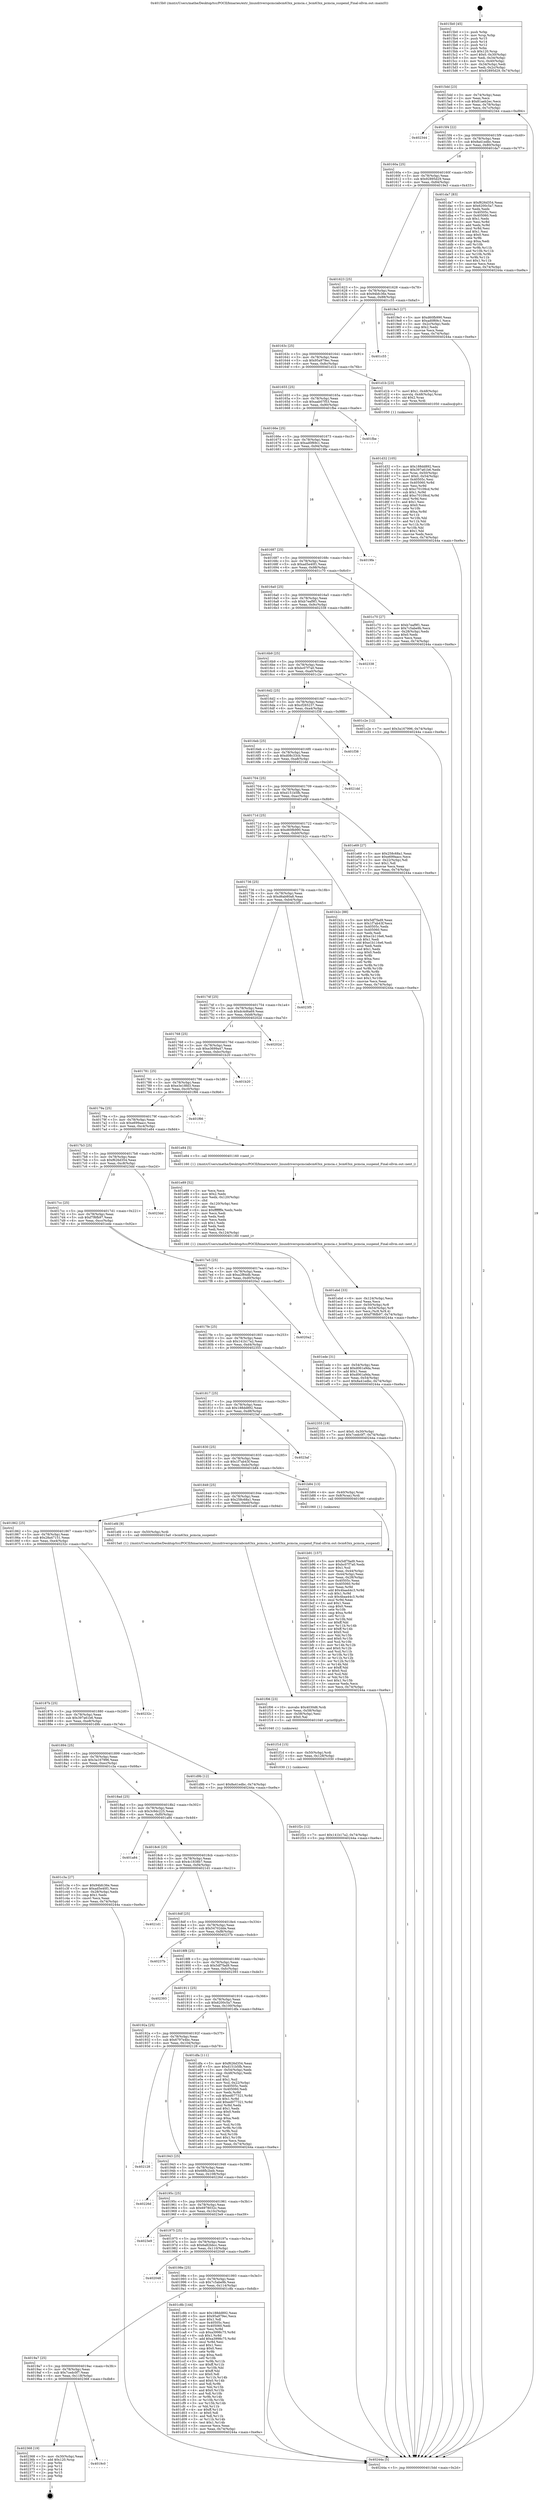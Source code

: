 digraph "0x4015b0" {
  label = "0x4015b0 (/mnt/c/Users/mathe/Desktop/tcc/POCII/binaries/extr_linuxdriverspcmciabcm63xx_pcmcia.c_bcm63xx_pcmcia_suspend_Final-ollvm.out::main(0))"
  labelloc = "t"
  node[shape=record]

  Entry [label="",width=0.3,height=0.3,shape=circle,fillcolor=black,style=filled]
  "0x4015dd" [label="{
     0x4015dd [23]\l
     | [instrs]\l
     &nbsp;&nbsp;0x4015dd \<+3\>: mov -0x74(%rbp),%eax\l
     &nbsp;&nbsp;0x4015e0 \<+2\>: mov %eax,%ecx\l
     &nbsp;&nbsp;0x4015e2 \<+6\>: sub $0x81aeb2ec,%ecx\l
     &nbsp;&nbsp;0x4015e8 \<+3\>: mov %eax,-0x78(%rbp)\l
     &nbsp;&nbsp;0x4015eb \<+3\>: mov %ecx,-0x7c(%rbp)\l
     &nbsp;&nbsp;0x4015ee \<+6\>: je 0000000000402344 \<main+0xd94\>\l
  }"]
  "0x402344" [label="{
     0x402344\l
  }", style=dashed]
  "0x4015f4" [label="{
     0x4015f4 [22]\l
     | [instrs]\l
     &nbsp;&nbsp;0x4015f4 \<+5\>: jmp 00000000004015f9 \<main+0x49\>\l
     &nbsp;&nbsp;0x4015f9 \<+3\>: mov -0x78(%rbp),%eax\l
     &nbsp;&nbsp;0x4015fc \<+5\>: sub $0x8a41edbc,%eax\l
     &nbsp;&nbsp;0x401601 \<+3\>: mov %eax,-0x80(%rbp)\l
     &nbsp;&nbsp;0x401604 \<+6\>: je 0000000000401da7 \<main+0x7f7\>\l
  }"]
  Exit [label="",width=0.3,height=0.3,shape=circle,fillcolor=black,style=filled,peripheries=2]
  "0x401da7" [label="{
     0x401da7 [83]\l
     | [instrs]\l
     &nbsp;&nbsp;0x401da7 \<+5\>: mov $0xf626d354,%eax\l
     &nbsp;&nbsp;0x401dac \<+5\>: mov $0x6200c5a7,%ecx\l
     &nbsp;&nbsp;0x401db1 \<+2\>: xor %edx,%edx\l
     &nbsp;&nbsp;0x401db3 \<+7\>: mov 0x40505c,%esi\l
     &nbsp;&nbsp;0x401dba \<+7\>: mov 0x405060,%edi\l
     &nbsp;&nbsp;0x401dc1 \<+3\>: sub $0x1,%edx\l
     &nbsp;&nbsp;0x401dc4 \<+3\>: mov %esi,%r8d\l
     &nbsp;&nbsp;0x401dc7 \<+3\>: add %edx,%r8d\l
     &nbsp;&nbsp;0x401dca \<+4\>: imul %r8d,%esi\l
     &nbsp;&nbsp;0x401dce \<+3\>: and $0x1,%esi\l
     &nbsp;&nbsp;0x401dd1 \<+3\>: cmp $0x0,%esi\l
     &nbsp;&nbsp;0x401dd4 \<+4\>: sete %r9b\l
     &nbsp;&nbsp;0x401dd8 \<+3\>: cmp $0xa,%edi\l
     &nbsp;&nbsp;0x401ddb \<+4\>: setl %r10b\l
     &nbsp;&nbsp;0x401ddf \<+3\>: mov %r9b,%r11b\l
     &nbsp;&nbsp;0x401de2 \<+3\>: and %r10b,%r11b\l
     &nbsp;&nbsp;0x401de5 \<+3\>: xor %r10b,%r9b\l
     &nbsp;&nbsp;0x401de8 \<+3\>: or %r9b,%r11b\l
     &nbsp;&nbsp;0x401deb \<+4\>: test $0x1,%r11b\l
     &nbsp;&nbsp;0x401def \<+3\>: cmovne %ecx,%eax\l
     &nbsp;&nbsp;0x401df2 \<+3\>: mov %eax,-0x74(%rbp)\l
     &nbsp;&nbsp;0x401df5 \<+5\>: jmp 000000000040244a \<main+0xe9a\>\l
  }"]
  "0x40160a" [label="{
     0x40160a [25]\l
     | [instrs]\l
     &nbsp;&nbsp;0x40160a \<+5\>: jmp 000000000040160f \<main+0x5f\>\l
     &nbsp;&nbsp;0x40160f \<+3\>: mov -0x78(%rbp),%eax\l
     &nbsp;&nbsp;0x401612 \<+5\>: sub $0x92895d29,%eax\l
     &nbsp;&nbsp;0x401617 \<+6\>: mov %eax,-0x84(%rbp)\l
     &nbsp;&nbsp;0x40161d \<+6\>: je 00000000004019e3 \<main+0x433\>\l
  }"]
  "0x4019c0" [label="{
     0x4019c0\l
  }", style=dashed]
  "0x4019e3" [label="{
     0x4019e3 [27]\l
     | [instrs]\l
     &nbsp;&nbsp;0x4019e3 \<+5\>: mov $0xd60fb990,%eax\l
     &nbsp;&nbsp;0x4019e8 \<+5\>: mov $0xad0f69c1,%ecx\l
     &nbsp;&nbsp;0x4019ed \<+3\>: mov -0x2c(%rbp),%edx\l
     &nbsp;&nbsp;0x4019f0 \<+3\>: cmp $0x2,%edx\l
     &nbsp;&nbsp;0x4019f3 \<+3\>: cmovne %ecx,%eax\l
     &nbsp;&nbsp;0x4019f6 \<+3\>: mov %eax,-0x74(%rbp)\l
     &nbsp;&nbsp;0x4019f9 \<+5\>: jmp 000000000040244a \<main+0xe9a\>\l
  }"]
  "0x401623" [label="{
     0x401623 [25]\l
     | [instrs]\l
     &nbsp;&nbsp;0x401623 \<+5\>: jmp 0000000000401628 \<main+0x78\>\l
     &nbsp;&nbsp;0x401628 \<+3\>: mov -0x78(%rbp),%eax\l
     &nbsp;&nbsp;0x40162b \<+5\>: sub $0x94bfc36e,%eax\l
     &nbsp;&nbsp;0x401630 \<+6\>: mov %eax,-0x88(%rbp)\l
     &nbsp;&nbsp;0x401636 \<+6\>: je 0000000000401c55 \<main+0x6a5\>\l
  }"]
  "0x40244a" [label="{
     0x40244a [5]\l
     | [instrs]\l
     &nbsp;&nbsp;0x40244a \<+5\>: jmp 00000000004015dd \<main+0x2d\>\l
  }"]
  "0x4015b0" [label="{
     0x4015b0 [45]\l
     | [instrs]\l
     &nbsp;&nbsp;0x4015b0 \<+1\>: push %rbp\l
     &nbsp;&nbsp;0x4015b1 \<+3\>: mov %rsp,%rbp\l
     &nbsp;&nbsp;0x4015b4 \<+2\>: push %r15\l
     &nbsp;&nbsp;0x4015b6 \<+2\>: push %r14\l
     &nbsp;&nbsp;0x4015b8 \<+2\>: push %r12\l
     &nbsp;&nbsp;0x4015ba \<+1\>: push %rbx\l
     &nbsp;&nbsp;0x4015bb \<+7\>: sub $0x120,%rsp\l
     &nbsp;&nbsp;0x4015c2 \<+7\>: movl $0x0,-0x30(%rbp)\l
     &nbsp;&nbsp;0x4015c9 \<+3\>: mov %edi,-0x34(%rbp)\l
     &nbsp;&nbsp;0x4015cc \<+4\>: mov %rsi,-0x40(%rbp)\l
     &nbsp;&nbsp;0x4015d0 \<+3\>: mov -0x34(%rbp),%edi\l
     &nbsp;&nbsp;0x4015d3 \<+3\>: mov %edi,-0x2c(%rbp)\l
     &nbsp;&nbsp;0x4015d6 \<+7\>: movl $0x92895d29,-0x74(%rbp)\l
  }"]
  "0x402368" [label="{
     0x402368 [19]\l
     | [instrs]\l
     &nbsp;&nbsp;0x402368 \<+3\>: mov -0x30(%rbp),%eax\l
     &nbsp;&nbsp;0x40236b \<+7\>: add $0x120,%rsp\l
     &nbsp;&nbsp;0x402372 \<+1\>: pop %rbx\l
     &nbsp;&nbsp;0x402373 \<+2\>: pop %r12\l
     &nbsp;&nbsp;0x402375 \<+2\>: pop %r14\l
     &nbsp;&nbsp;0x402377 \<+2\>: pop %r15\l
     &nbsp;&nbsp;0x402379 \<+1\>: pop %rbp\l
     &nbsp;&nbsp;0x40237a \<+1\>: ret\l
  }"]
  "0x401c55" [label="{
     0x401c55\l
  }", style=dashed]
  "0x40163c" [label="{
     0x40163c [25]\l
     | [instrs]\l
     &nbsp;&nbsp;0x40163c \<+5\>: jmp 0000000000401641 \<main+0x91\>\l
     &nbsp;&nbsp;0x401641 \<+3\>: mov -0x78(%rbp),%eax\l
     &nbsp;&nbsp;0x401644 \<+5\>: sub $0x95a979ec,%eax\l
     &nbsp;&nbsp;0x401649 \<+6\>: mov %eax,-0x8c(%rbp)\l
     &nbsp;&nbsp;0x40164f \<+6\>: je 0000000000401d1b \<main+0x76b\>\l
  }"]
  "0x401f2c" [label="{
     0x401f2c [12]\l
     | [instrs]\l
     &nbsp;&nbsp;0x401f2c \<+7\>: movl $0x141b17a2,-0x74(%rbp)\l
     &nbsp;&nbsp;0x401f33 \<+5\>: jmp 000000000040244a \<main+0xe9a\>\l
  }"]
  "0x401d1b" [label="{
     0x401d1b [23]\l
     | [instrs]\l
     &nbsp;&nbsp;0x401d1b \<+7\>: movl $0x1,-0x48(%rbp)\l
     &nbsp;&nbsp;0x401d22 \<+4\>: movslq -0x48(%rbp),%rax\l
     &nbsp;&nbsp;0x401d26 \<+4\>: shl $0x2,%rax\l
     &nbsp;&nbsp;0x401d2a \<+3\>: mov %rax,%rdi\l
     &nbsp;&nbsp;0x401d2d \<+5\>: call 0000000000401050 \<malloc@plt\>\l
     | [calls]\l
     &nbsp;&nbsp;0x401050 \{1\} (unknown)\l
  }"]
  "0x401655" [label="{
     0x401655 [25]\l
     | [instrs]\l
     &nbsp;&nbsp;0x401655 \<+5\>: jmp 000000000040165a \<main+0xaa\>\l
     &nbsp;&nbsp;0x40165a \<+3\>: mov -0x78(%rbp),%eax\l
     &nbsp;&nbsp;0x40165d \<+5\>: sub $0xaab07f53,%eax\l
     &nbsp;&nbsp;0x401662 \<+6\>: mov %eax,-0x90(%rbp)\l
     &nbsp;&nbsp;0x401668 \<+6\>: je 0000000000401fbe \<main+0xa0e\>\l
  }"]
  "0x401f1d" [label="{
     0x401f1d [15]\l
     | [instrs]\l
     &nbsp;&nbsp;0x401f1d \<+4\>: mov -0x50(%rbp),%rdi\l
     &nbsp;&nbsp;0x401f21 \<+6\>: mov %eax,-0x128(%rbp)\l
     &nbsp;&nbsp;0x401f27 \<+5\>: call 0000000000401030 \<free@plt\>\l
     | [calls]\l
     &nbsp;&nbsp;0x401030 \{1\} (unknown)\l
  }"]
  "0x401fbe" [label="{
     0x401fbe\l
  }", style=dashed]
  "0x40166e" [label="{
     0x40166e [25]\l
     | [instrs]\l
     &nbsp;&nbsp;0x40166e \<+5\>: jmp 0000000000401673 \<main+0xc3\>\l
     &nbsp;&nbsp;0x401673 \<+3\>: mov -0x78(%rbp),%eax\l
     &nbsp;&nbsp;0x401676 \<+5\>: sub $0xad0f69c1,%eax\l
     &nbsp;&nbsp;0x40167b \<+6\>: mov %eax,-0x94(%rbp)\l
     &nbsp;&nbsp;0x401681 \<+6\>: je 00000000004019fe \<main+0x44e\>\l
  }"]
  "0x401f06" [label="{
     0x401f06 [23]\l
     | [instrs]\l
     &nbsp;&nbsp;0x401f06 \<+10\>: movabs $0x4030d6,%rdi\l
     &nbsp;&nbsp;0x401f10 \<+3\>: mov %eax,-0x58(%rbp)\l
     &nbsp;&nbsp;0x401f13 \<+3\>: mov -0x58(%rbp),%esi\l
     &nbsp;&nbsp;0x401f16 \<+2\>: mov $0x0,%al\l
     &nbsp;&nbsp;0x401f18 \<+5\>: call 0000000000401040 \<printf@plt\>\l
     | [calls]\l
     &nbsp;&nbsp;0x401040 \{1\} (unknown)\l
  }"]
  "0x4019fe" [label="{
     0x4019fe\l
  }", style=dashed]
  "0x401687" [label="{
     0x401687 [25]\l
     | [instrs]\l
     &nbsp;&nbsp;0x401687 \<+5\>: jmp 000000000040168c \<main+0xdc\>\l
     &nbsp;&nbsp;0x40168c \<+3\>: mov -0x78(%rbp),%eax\l
     &nbsp;&nbsp;0x40168f \<+5\>: sub $0xad5e40f1,%eax\l
     &nbsp;&nbsp;0x401694 \<+6\>: mov %eax,-0x98(%rbp)\l
     &nbsp;&nbsp;0x40169a \<+6\>: je 0000000000401c70 \<main+0x6c0\>\l
  }"]
  "0x401ebd" [label="{
     0x401ebd [33]\l
     | [instrs]\l
     &nbsp;&nbsp;0x401ebd \<+6\>: mov -0x124(%rbp),%ecx\l
     &nbsp;&nbsp;0x401ec3 \<+3\>: imul %eax,%ecx\l
     &nbsp;&nbsp;0x401ec6 \<+4\>: mov -0x50(%rbp),%r8\l
     &nbsp;&nbsp;0x401eca \<+4\>: movslq -0x54(%rbp),%r9\l
     &nbsp;&nbsp;0x401ece \<+4\>: mov %ecx,(%r8,%r9,4)\l
     &nbsp;&nbsp;0x401ed2 \<+7\>: movl $0xf7f6fb97,-0x74(%rbp)\l
     &nbsp;&nbsp;0x401ed9 \<+5\>: jmp 000000000040244a \<main+0xe9a\>\l
  }"]
  "0x401c70" [label="{
     0x401c70 [27]\l
     | [instrs]\l
     &nbsp;&nbsp;0x401c70 \<+5\>: mov $0xb7eaf9f1,%eax\l
     &nbsp;&nbsp;0x401c75 \<+5\>: mov $0x7c5abe9b,%ecx\l
     &nbsp;&nbsp;0x401c7a \<+3\>: mov -0x28(%rbp),%edx\l
     &nbsp;&nbsp;0x401c7d \<+3\>: cmp $0x0,%edx\l
     &nbsp;&nbsp;0x401c80 \<+3\>: cmove %ecx,%eax\l
     &nbsp;&nbsp;0x401c83 \<+3\>: mov %eax,-0x74(%rbp)\l
     &nbsp;&nbsp;0x401c86 \<+5\>: jmp 000000000040244a \<main+0xe9a\>\l
  }"]
  "0x4016a0" [label="{
     0x4016a0 [25]\l
     | [instrs]\l
     &nbsp;&nbsp;0x4016a0 \<+5\>: jmp 00000000004016a5 \<main+0xf5\>\l
     &nbsp;&nbsp;0x4016a5 \<+3\>: mov -0x78(%rbp),%eax\l
     &nbsp;&nbsp;0x4016a8 \<+5\>: sub $0xb7eaf9f1,%eax\l
     &nbsp;&nbsp;0x4016ad \<+6\>: mov %eax,-0x9c(%rbp)\l
     &nbsp;&nbsp;0x4016b3 \<+6\>: je 0000000000402338 \<main+0xd88\>\l
  }"]
  "0x401e89" [label="{
     0x401e89 [52]\l
     | [instrs]\l
     &nbsp;&nbsp;0x401e89 \<+2\>: xor %ecx,%ecx\l
     &nbsp;&nbsp;0x401e8b \<+5\>: mov $0x2,%edx\l
     &nbsp;&nbsp;0x401e90 \<+6\>: mov %edx,-0x120(%rbp)\l
     &nbsp;&nbsp;0x401e96 \<+1\>: cltd\l
     &nbsp;&nbsp;0x401e97 \<+6\>: mov -0x120(%rbp),%esi\l
     &nbsp;&nbsp;0x401e9d \<+2\>: idiv %esi\l
     &nbsp;&nbsp;0x401e9f \<+6\>: imul $0xfffffffe,%edx,%edx\l
     &nbsp;&nbsp;0x401ea5 \<+2\>: mov %ecx,%edi\l
     &nbsp;&nbsp;0x401ea7 \<+2\>: sub %edx,%edi\l
     &nbsp;&nbsp;0x401ea9 \<+2\>: mov %ecx,%edx\l
     &nbsp;&nbsp;0x401eab \<+3\>: sub $0x1,%edx\l
     &nbsp;&nbsp;0x401eae \<+2\>: add %edx,%edi\l
     &nbsp;&nbsp;0x401eb0 \<+2\>: sub %edi,%ecx\l
     &nbsp;&nbsp;0x401eb2 \<+6\>: mov %ecx,-0x124(%rbp)\l
     &nbsp;&nbsp;0x401eb8 \<+5\>: call 0000000000401160 \<next_i\>\l
     | [calls]\l
     &nbsp;&nbsp;0x401160 \{1\} (/mnt/c/Users/mathe/Desktop/tcc/POCII/binaries/extr_linuxdriverspcmciabcm63xx_pcmcia.c_bcm63xx_pcmcia_suspend_Final-ollvm.out::next_i)\l
  }"]
  "0x402338" [label="{
     0x402338\l
  }", style=dashed]
  "0x4016b9" [label="{
     0x4016b9 [25]\l
     | [instrs]\l
     &nbsp;&nbsp;0x4016b9 \<+5\>: jmp 00000000004016be \<main+0x10e\>\l
     &nbsp;&nbsp;0x4016be \<+3\>: mov -0x78(%rbp),%eax\l
     &nbsp;&nbsp;0x4016c1 \<+5\>: sub $0xbc07f7a0,%eax\l
     &nbsp;&nbsp;0x4016c6 \<+6\>: mov %eax,-0xa0(%rbp)\l
     &nbsp;&nbsp;0x4016cc \<+6\>: je 0000000000401c2e \<main+0x67e\>\l
  }"]
  "0x401d32" [label="{
     0x401d32 [105]\l
     | [instrs]\l
     &nbsp;&nbsp;0x401d32 \<+5\>: mov $0x188dd892,%ecx\l
     &nbsp;&nbsp;0x401d37 \<+5\>: mov $0x397a61b6,%edx\l
     &nbsp;&nbsp;0x401d3c \<+4\>: mov %rax,-0x50(%rbp)\l
     &nbsp;&nbsp;0x401d40 \<+7\>: movl $0x0,-0x54(%rbp)\l
     &nbsp;&nbsp;0x401d47 \<+7\>: mov 0x40505c,%esi\l
     &nbsp;&nbsp;0x401d4e \<+8\>: mov 0x405060,%r8d\l
     &nbsp;&nbsp;0x401d56 \<+3\>: mov %esi,%r9d\l
     &nbsp;&nbsp;0x401d59 \<+7\>: sub $0xc70109cd,%r9d\l
     &nbsp;&nbsp;0x401d60 \<+4\>: sub $0x1,%r9d\l
     &nbsp;&nbsp;0x401d64 \<+7\>: add $0xc70109cd,%r9d\l
     &nbsp;&nbsp;0x401d6b \<+4\>: imul %r9d,%esi\l
     &nbsp;&nbsp;0x401d6f \<+3\>: and $0x1,%esi\l
     &nbsp;&nbsp;0x401d72 \<+3\>: cmp $0x0,%esi\l
     &nbsp;&nbsp;0x401d75 \<+4\>: sete %r10b\l
     &nbsp;&nbsp;0x401d79 \<+4\>: cmp $0xa,%r8d\l
     &nbsp;&nbsp;0x401d7d \<+4\>: setl %r11b\l
     &nbsp;&nbsp;0x401d81 \<+3\>: mov %r10b,%bl\l
     &nbsp;&nbsp;0x401d84 \<+3\>: and %r11b,%bl\l
     &nbsp;&nbsp;0x401d87 \<+3\>: xor %r11b,%r10b\l
     &nbsp;&nbsp;0x401d8a \<+3\>: or %r10b,%bl\l
     &nbsp;&nbsp;0x401d8d \<+3\>: test $0x1,%bl\l
     &nbsp;&nbsp;0x401d90 \<+3\>: cmovne %edx,%ecx\l
     &nbsp;&nbsp;0x401d93 \<+3\>: mov %ecx,-0x74(%rbp)\l
     &nbsp;&nbsp;0x401d96 \<+5\>: jmp 000000000040244a \<main+0xe9a\>\l
  }"]
  "0x401c2e" [label="{
     0x401c2e [12]\l
     | [instrs]\l
     &nbsp;&nbsp;0x401c2e \<+7\>: movl $0x3a167996,-0x74(%rbp)\l
     &nbsp;&nbsp;0x401c35 \<+5\>: jmp 000000000040244a \<main+0xe9a\>\l
  }"]
  "0x4016d2" [label="{
     0x4016d2 [25]\l
     | [instrs]\l
     &nbsp;&nbsp;0x4016d2 \<+5\>: jmp 00000000004016d7 \<main+0x127\>\l
     &nbsp;&nbsp;0x4016d7 \<+3\>: mov -0x78(%rbp),%eax\l
     &nbsp;&nbsp;0x4016da \<+5\>: sub $0xcf265237,%eax\l
     &nbsp;&nbsp;0x4016df \<+6\>: mov %eax,-0xa4(%rbp)\l
     &nbsp;&nbsp;0x4016e5 \<+6\>: je 0000000000401f38 \<main+0x988\>\l
  }"]
  "0x4019a7" [label="{
     0x4019a7 [25]\l
     | [instrs]\l
     &nbsp;&nbsp;0x4019a7 \<+5\>: jmp 00000000004019ac \<main+0x3fc\>\l
     &nbsp;&nbsp;0x4019ac \<+3\>: mov -0x78(%rbp),%eax\l
     &nbsp;&nbsp;0x4019af \<+5\>: sub $0x7cedc0f7,%eax\l
     &nbsp;&nbsp;0x4019b4 \<+6\>: mov %eax,-0x118(%rbp)\l
     &nbsp;&nbsp;0x4019ba \<+6\>: je 0000000000402368 \<main+0xdb8\>\l
  }"]
  "0x401f38" [label="{
     0x401f38\l
  }", style=dashed]
  "0x4016eb" [label="{
     0x4016eb [25]\l
     | [instrs]\l
     &nbsp;&nbsp;0x4016eb \<+5\>: jmp 00000000004016f0 \<main+0x140\>\l
     &nbsp;&nbsp;0x4016f0 \<+3\>: mov -0x78(%rbp),%eax\l
     &nbsp;&nbsp;0x4016f3 \<+5\>: sub $0xd08c33cb,%eax\l
     &nbsp;&nbsp;0x4016f8 \<+6\>: mov %eax,-0xa8(%rbp)\l
     &nbsp;&nbsp;0x4016fe \<+6\>: je 00000000004021dd \<main+0xc2d\>\l
  }"]
  "0x401c8b" [label="{
     0x401c8b [144]\l
     | [instrs]\l
     &nbsp;&nbsp;0x401c8b \<+5\>: mov $0x188dd892,%eax\l
     &nbsp;&nbsp;0x401c90 \<+5\>: mov $0x95a979ec,%ecx\l
     &nbsp;&nbsp;0x401c95 \<+2\>: mov $0x1,%dl\l
     &nbsp;&nbsp;0x401c97 \<+7\>: mov 0x40505c,%esi\l
     &nbsp;&nbsp;0x401c9e \<+7\>: mov 0x405060,%edi\l
     &nbsp;&nbsp;0x401ca5 \<+3\>: mov %esi,%r8d\l
     &nbsp;&nbsp;0x401ca8 \<+7\>: sub $0xa3998c75,%r8d\l
     &nbsp;&nbsp;0x401caf \<+4\>: sub $0x1,%r8d\l
     &nbsp;&nbsp;0x401cb3 \<+7\>: add $0xa3998c75,%r8d\l
     &nbsp;&nbsp;0x401cba \<+4\>: imul %r8d,%esi\l
     &nbsp;&nbsp;0x401cbe \<+3\>: and $0x1,%esi\l
     &nbsp;&nbsp;0x401cc1 \<+3\>: cmp $0x0,%esi\l
     &nbsp;&nbsp;0x401cc4 \<+4\>: sete %r9b\l
     &nbsp;&nbsp;0x401cc8 \<+3\>: cmp $0xa,%edi\l
     &nbsp;&nbsp;0x401ccb \<+4\>: setl %r10b\l
     &nbsp;&nbsp;0x401ccf \<+3\>: mov %r9b,%r11b\l
     &nbsp;&nbsp;0x401cd2 \<+4\>: xor $0xff,%r11b\l
     &nbsp;&nbsp;0x401cd6 \<+3\>: mov %r10b,%bl\l
     &nbsp;&nbsp;0x401cd9 \<+3\>: xor $0xff,%bl\l
     &nbsp;&nbsp;0x401cdc \<+3\>: xor $0x0,%dl\l
     &nbsp;&nbsp;0x401cdf \<+3\>: mov %r11b,%r14b\l
     &nbsp;&nbsp;0x401ce2 \<+4\>: and $0x0,%r14b\l
     &nbsp;&nbsp;0x401ce6 \<+3\>: and %dl,%r9b\l
     &nbsp;&nbsp;0x401ce9 \<+3\>: mov %bl,%r15b\l
     &nbsp;&nbsp;0x401cec \<+4\>: and $0x0,%r15b\l
     &nbsp;&nbsp;0x401cf0 \<+3\>: and %dl,%r10b\l
     &nbsp;&nbsp;0x401cf3 \<+3\>: or %r9b,%r14b\l
     &nbsp;&nbsp;0x401cf6 \<+3\>: or %r10b,%r15b\l
     &nbsp;&nbsp;0x401cf9 \<+3\>: xor %r15b,%r14b\l
     &nbsp;&nbsp;0x401cfc \<+3\>: or %bl,%r11b\l
     &nbsp;&nbsp;0x401cff \<+4\>: xor $0xff,%r11b\l
     &nbsp;&nbsp;0x401d03 \<+3\>: or $0x0,%dl\l
     &nbsp;&nbsp;0x401d06 \<+3\>: and %dl,%r11b\l
     &nbsp;&nbsp;0x401d09 \<+3\>: or %r11b,%r14b\l
     &nbsp;&nbsp;0x401d0c \<+4\>: test $0x1,%r14b\l
     &nbsp;&nbsp;0x401d10 \<+3\>: cmovne %ecx,%eax\l
     &nbsp;&nbsp;0x401d13 \<+3\>: mov %eax,-0x74(%rbp)\l
     &nbsp;&nbsp;0x401d16 \<+5\>: jmp 000000000040244a \<main+0xe9a\>\l
  }"]
  "0x4021dd" [label="{
     0x4021dd\l
  }", style=dashed]
  "0x401704" [label="{
     0x401704 [25]\l
     | [instrs]\l
     &nbsp;&nbsp;0x401704 \<+5\>: jmp 0000000000401709 \<main+0x159\>\l
     &nbsp;&nbsp;0x401709 \<+3\>: mov -0x78(%rbp),%eax\l
     &nbsp;&nbsp;0x40170c \<+5\>: sub $0xd151b5fb,%eax\l
     &nbsp;&nbsp;0x401711 \<+6\>: mov %eax,-0xac(%rbp)\l
     &nbsp;&nbsp;0x401717 \<+6\>: je 0000000000401e69 \<main+0x8b9\>\l
  }"]
  "0x40198e" [label="{
     0x40198e [25]\l
     | [instrs]\l
     &nbsp;&nbsp;0x40198e \<+5\>: jmp 0000000000401993 \<main+0x3e3\>\l
     &nbsp;&nbsp;0x401993 \<+3\>: mov -0x78(%rbp),%eax\l
     &nbsp;&nbsp;0x401996 \<+5\>: sub $0x7c5abe9b,%eax\l
     &nbsp;&nbsp;0x40199b \<+6\>: mov %eax,-0x114(%rbp)\l
     &nbsp;&nbsp;0x4019a1 \<+6\>: je 0000000000401c8b \<main+0x6db\>\l
  }"]
  "0x401e69" [label="{
     0x401e69 [27]\l
     | [instrs]\l
     &nbsp;&nbsp;0x401e69 \<+5\>: mov $0x258c68a1,%eax\l
     &nbsp;&nbsp;0x401e6e \<+5\>: mov $0xe699aacc,%ecx\l
     &nbsp;&nbsp;0x401e73 \<+3\>: mov -0x22(%rbp),%dl\l
     &nbsp;&nbsp;0x401e76 \<+3\>: test $0x1,%dl\l
     &nbsp;&nbsp;0x401e79 \<+3\>: cmovne %ecx,%eax\l
     &nbsp;&nbsp;0x401e7c \<+3\>: mov %eax,-0x74(%rbp)\l
     &nbsp;&nbsp;0x401e7f \<+5\>: jmp 000000000040244a \<main+0xe9a\>\l
  }"]
  "0x40171d" [label="{
     0x40171d [25]\l
     | [instrs]\l
     &nbsp;&nbsp;0x40171d \<+5\>: jmp 0000000000401722 \<main+0x172\>\l
     &nbsp;&nbsp;0x401722 \<+3\>: mov -0x78(%rbp),%eax\l
     &nbsp;&nbsp;0x401725 \<+5\>: sub $0xd60fb990,%eax\l
     &nbsp;&nbsp;0x40172a \<+6\>: mov %eax,-0xb0(%rbp)\l
     &nbsp;&nbsp;0x401730 \<+6\>: je 0000000000401b2c \<main+0x57c\>\l
  }"]
  "0x402048" [label="{
     0x402048\l
  }", style=dashed]
  "0x401b2c" [label="{
     0x401b2c [88]\l
     | [instrs]\l
     &nbsp;&nbsp;0x401b2c \<+5\>: mov $0x5df7fad9,%eax\l
     &nbsp;&nbsp;0x401b31 \<+5\>: mov $0x1f7ab43f,%ecx\l
     &nbsp;&nbsp;0x401b36 \<+7\>: mov 0x40505c,%edx\l
     &nbsp;&nbsp;0x401b3d \<+7\>: mov 0x405060,%esi\l
     &nbsp;&nbsp;0x401b44 \<+2\>: mov %edx,%edi\l
     &nbsp;&nbsp;0x401b46 \<+6\>: sub $0xe1b116e6,%edi\l
     &nbsp;&nbsp;0x401b4c \<+3\>: sub $0x1,%edi\l
     &nbsp;&nbsp;0x401b4f \<+6\>: add $0xe1b116e6,%edi\l
     &nbsp;&nbsp;0x401b55 \<+3\>: imul %edi,%edx\l
     &nbsp;&nbsp;0x401b58 \<+3\>: and $0x1,%edx\l
     &nbsp;&nbsp;0x401b5b \<+3\>: cmp $0x0,%edx\l
     &nbsp;&nbsp;0x401b5e \<+4\>: sete %r8b\l
     &nbsp;&nbsp;0x401b62 \<+3\>: cmp $0xa,%esi\l
     &nbsp;&nbsp;0x401b65 \<+4\>: setl %r9b\l
     &nbsp;&nbsp;0x401b69 \<+3\>: mov %r8b,%r10b\l
     &nbsp;&nbsp;0x401b6c \<+3\>: and %r9b,%r10b\l
     &nbsp;&nbsp;0x401b6f \<+3\>: xor %r9b,%r8b\l
     &nbsp;&nbsp;0x401b72 \<+3\>: or %r8b,%r10b\l
     &nbsp;&nbsp;0x401b75 \<+4\>: test $0x1,%r10b\l
     &nbsp;&nbsp;0x401b79 \<+3\>: cmovne %ecx,%eax\l
     &nbsp;&nbsp;0x401b7c \<+3\>: mov %eax,-0x74(%rbp)\l
     &nbsp;&nbsp;0x401b7f \<+5\>: jmp 000000000040244a \<main+0xe9a\>\l
  }"]
  "0x401736" [label="{
     0x401736 [25]\l
     | [instrs]\l
     &nbsp;&nbsp;0x401736 \<+5\>: jmp 000000000040173b \<main+0x18b\>\l
     &nbsp;&nbsp;0x40173b \<+3\>: mov -0x78(%rbp),%eax\l
     &nbsp;&nbsp;0x40173e \<+5\>: sub $0xd6ab80a8,%eax\l
     &nbsp;&nbsp;0x401743 \<+6\>: mov %eax,-0xb4(%rbp)\l
     &nbsp;&nbsp;0x401749 \<+6\>: je 00000000004023f5 \<main+0xe45\>\l
  }"]
  "0x401975" [label="{
     0x401975 [25]\l
     | [instrs]\l
     &nbsp;&nbsp;0x401975 \<+5\>: jmp 000000000040197a \<main+0x3ca\>\l
     &nbsp;&nbsp;0x40197a \<+3\>: mov -0x78(%rbp),%eax\l
     &nbsp;&nbsp;0x40197d \<+5\>: sub $0x6a82bbcc,%eax\l
     &nbsp;&nbsp;0x401982 \<+6\>: mov %eax,-0x110(%rbp)\l
     &nbsp;&nbsp;0x401988 \<+6\>: je 0000000000402048 \<main+0xa98\>\l
  }"]
  "0x4023f5" [label="{
     0x4023f5\l
  }", style=dashed]
  "0x40174f" [label="{
     0x40174f [25]\l
     | [instrs]\l
     &nbsp;&nbsp;0x40174f \<+5\>: jmp 0000000000401754 \<main+0x1a4\>\l
     &nbsp;&nbsp;0x401754 \<+3\>: mov -0x78(%rbp),%eax\l
     &nbsp;&nbsp;0x401757 \<+5\>: sub $0xdc4d6a69,%eax\l
     &nbsp;&nbsp;0x40175c \<+6\>: mov %eax,-0xb8(%rbp)\l
     &nbsp;&nbsp;0x401762 \<+6\>: je 000000000040202d \<main+0xa7d\>\l
  }"]
  "0x4023e9" [label="{
     0x4023e9\l
  }", style=dashed]
  "0x40202d" [label="{
     0x40202d\l
  }", style=dashed]
  "0x401768" [label="{
     0x401768 [25]\l
     | [instrs]\l
     &nbsp;&nbsp;0x401768 \<+5\>: jmp 000000000040176d \<main+0x1bd\>\l
     &nbsp;&nbsp;0x40176d \<+3\>: mov -0x78(%rbp),%eax\l
     &nbsp;&nbsp;0x401770 \<+5\>: sub $0xe3699a47,%eax\l
     &nbsp;&nbsp;0x401775 \<+6\>: mov %eax,-0xbc(%rbp)\l
     &nbsp;&nbsp;0x40177b \<+6\>: je 0000000000401b20 \<main+0x570\>\l
  }"]
  "0x40195c" [label="{
     0x40195c [25]\l
     | [instrs]\l
     &nbsp;&nbsp;0x40195c \<+5\>: jmp 0000000000401961 \<main+0x3b1\>\l
     &nbsp;&nbsp;0x401961 \<+3\>: mov -0x78(%rbp),%eax\l
     &nbsp;&nbsp;0x401964 \<+5\>: sub $0x6978032c,%eax\l
     &nbsp;&nbsp;0x401969 \<+6\>: mov %eax,-0x10c(%rbp)\l
     &nbsp;&nbsp;0x40196f \<+6\>: je 00000000004023e9 \<main+0xe39\>\l
  }"]
  "0x401b20" [label="{
     0x401b20\l
  }", style=dashed]
  "0x401781" [label="{
     0x401781 [25]\l
     | [instrs]\l
     &nbsp;&nbsp;0x401781 \<+5\>: jmp 0000000000401786 \<main+0x1d6\>\l
     &nbsp;&nbsp;0x401786 \<+3\>: mov -0x78(%rbp),%eax\l
     &nbsp;&nbsp;0x401789 \<+5\>: sub $0xe3e18fd3,%eax\l
     &nbsp;&nbsp;0x40178e \<+6\>: mov %eax,-0xc0(%rbp)\l
     &nbsp;&nbsp;0x401794 \<+6\>: je 0000000000401f66 \<main+0x9b6\>\l
  }"]
  "0x40226d" [label="{
     0x40226d\l
  }", style=dashed]
  "0x401f66" [label="{
     0x401f66\l
  }", style=dashed]
  "0x40179a" [label="{
     0x40179a [25]\l
     | [instrs]\l
     &nbsp;&nbsp;0x40179a \<+5\>: jmp 000000000040179f \<main+0x1ef\>\l
     &nbsp;&nbsp;0x40179f \<+3\>: mov -0x78(%rbp),%eax\l
     &nbsp;&nbsp;0x4017a2 \<+5\>: sub $0xe699aacc,%eax\l
     &nbsp;&nbsp;0x4017a7 \<+6\>: mov %eax,-0xc4(%rbp)\l
     &nbsp;&nbsp;0x4017ad \<+6\>: je 0000000000401e84 \<main+0x8d4\>\l
  }"]
  "0x401943" [label="{
     0x401943 [25]\l
     | [instrs]\l
     &nbsp;&nbsp;0x401943 \<+5\>: jmp 0000000000401948 \<main+0x398\>\l
     &nbsp;&nbsp;0x401948 \<+3\>: mov -0x78(%rbp),%eax\l
     &nbsp;&nbsp;0x40194b \<+5\>: sub $0x68fb2beb,%eax\l
     &nbsp;&nbsp;0x401950 \<+6\>: mov %eax,-0x108(%rbp)\l
     &nbsp;&nbsp;0x401956 \<+6\>: je 000000000040226d \<main+0xcbd\>\l
  }"]
  "0x401e84" [label="{
     0x401e84 [5]\l
     | [instrs]\l
     &nbsp;&nbsp;0x401e84 \<+5\>: call 0000000000401160 \<next_i\>\l
     | [calls]\l
     &nbsp;&nbsp;0x401160 \{1\} (/mnt/c/Users/mathe/Desktop/tcc/POCII/binaries/extr_linuxdriverspcmciabcm63xx_pcmcia.c_bcm63xx_pcmcia_suspend_Final-ollvm.out::next_i)\l
  }"]
  "0x4017b3" [label="{
     0x4017b3 [25]\l
     | [instrs]\l
     &nbsp;&nbsp;0x4017b3 \<+5\>: jmp 00000000004017b8 \<main+0x208\>\l
     &nbsp;&nbsp;0x4017b8 \<+3\>: mov -0x78(%rbp),%eax\l
     &nbsp;&nbsp;0x4017bb \<+5\>: sub $0xf626d354,%eax\l
     &nbsp;&nbsp;0x4017c0 \<+6\>: mov %eax,-0xc8(%rbp)\l
     &nbsp;&nbsp;0x4017c6 \<+6\>: je 00000000004023dd \<main+0xe2d\>\l
  }"]
  "0x402128" [label="{
     0x402128\l
  }", style=dashed]
  "0x4023dd" [label="{
     0x4023dd\l
  }", style=dashed]
  "0x4017cc" [label="{
     0x4017cc [25]\l
     | [instrs]\l
     &nbsp;&nbsp;0x4017cc \<+5\>: jmp 00000000004017d1 \<main+0x221\>\l
     &nbsp;&nbsp;0x4017d1 \<+3\>: mov -0x78(%rbp),%eax\l
     &nbsp;&nbsp;0x4017d4 \<+5\>: sub $0xf7f6fb97,%eax\l
     &nbsp;&nbsp;0x4017d9 \<+6\>: mov %eax,-0xcc(%rbp)\l
     &nbsp;&nbsp;0x4017df \<+6\>: je 0000000000401ede \<main+0x92e\>\l
  }"]
  "0x40192a" [label="{
     0x40192a [25]\l
     | [instrs]\l
     &nbsp;&nbsp;0x40192a \<+5\>: jmp 000000000040192f \<main+0x37f\>\l
     &nbsp;&nbsp;0x40192f \<+3\>: mov -0x78(%rbp),%eax\l
     &nbsp;&nbsp;0x401932 \<+5\>: sub $0x6797e4bc,%eax\l
     &nbsp;&nbsp;0x401937 \<+6\>: mov %eax,-0x104(%rbp)\l
     &nbsp;&nbsp;0x40193d \<+6\>: je 0000000000402128 \<main+0xb78\>\l
  }"]
  "0x401ede" [label="{
     0x401ede [31]\l
     | [instrs]\l
     &nbsp;&nbsp;0x401ede \<+3\>: mov -0x54(%rbp),%eax\l
     &nbsp;&nbsp;0x401ee1 \<+5\>: add $0xd061a9da,%eax\l
     &nbsp;&nbsp;0x401ee6 \<+3\>: add $0x1,%eax\l
     &nbsp;&nbsp;0x401ee9 \<+5\>: sub $0xd061a9da,%eax\l
     &nbsp;&nbsp;0x401eee \<+3\>: mov %eax,-0x54(%rbp)\l
     &nbsp;&nbsp;0x401ef1 \<+7\>: movl $0x8a41edbc,-0x74(%rbp)\l
     &nbsp;&nbsp;0x401ef8 \<+5\>: jmp 000000000040244a \<main+0xe9a\>\l
  }"]
  "0x4017e5" [label="{
     0x4017e5 [25]\l
     | [instrs]\l
     &nbsp;&nbsp;0x4017e5 \<+5\>: jmp 00000000004017ea \<main+0x23a\>\l
     &nbsp;&nbsp;0x4017ea \<+3\>: mov -0x78(%rbp),%eax\l
     &nbsp;&nbsp;0x4017ed \<+5\>: sub $0xa2f84db,%eax\l
     &nbsp;&nbsp;0x4017f2 \<+6\>: mov %eax,-0xd0(%rbp)\l
     &nbsp;&nbsp;0x4017f8 \<+6\>: je 00000000004020a2 \<main+0xaf2\>\l
  }"]
  "0x401dfa" [label="{
     0x401dfa [111]\l
     | [instrs]\l
     &nbsp;&nbsp;0x401dfa \<+5\>: mov $0xf626d354,%eax\l
     &nbsp;&nbsp;0x401dff \<+5\>: mov $0xd151b5fb,%ecx\l
     &nbsp;&nbsp;0x401e04 \<+3\>: mov -0x54(%rbp),%edx\l
     &nbsp;&nbsp;0x401e07 \<+3\>: cmp -0x48(%rbp),%edx\l
     &nbsp;&nbsp;0x401e0a \<+4\>: setl %sil\l
     &nbsp;&nbsp;0x401e0e \<+4\>: and $0x1,%sil\l
     &nbsp;&nbsp;0x401e12 \<+4\>: mov %sil,-0x22(%rbp)\l
     &nbsp;&nbsp;0x401e16 \<+7\>: mov 0x40505c,%edx\l
     &nbsp;&nbsp;0x401e1d \<+7\>: mov 0x405060,%edi\l
     &nbsp;&nbsp;0x401e24 \<+3\>: mov %edx,%r8d\l
     &nbsp;&nbsp;0x401e27 \<+7\>: sub $0xed077321,%r8d\l
     &nbsp;&nbsp;0x401e2e \<+4\>: sub $0x1,%r8d\l
     &nbsp;&nbsp;0x401e32 \<+7\>: add $0xed077321,%r8d\l
     &nbsp;&nbsp;0x401e39 \<+4\>: imul %r8d,%edx\l
     &nbsp;&nbsp;0x401e3d \<+3\>: and $0x1,%edx\l
     &nbsp;&nbsp;0x401e40 \<+3\>: cmp $0x0,%edx\l
     &nbsp;&nbsp;0x401e43 \<+4\>: sete %sil\l
     &nbsp;&nbsp;0x401e47 \<+3\>: cmp $0xa,%edi\l
     &nbsp;&nbsp;0x401e4a \<+4\>: setl %r9b\l
     &nbsp;&nbsp;0x401e4e \<+3\>: mov %sil,%r10b\l
     &nbsp;&nbsp;0x401e51 \<+3\>: and %r9b,%r10b\l
     &nbsp;&nbsp;0x401e54 \<+3\>: xor %r9b,%sil\l
     &nbsp;&nbsp;0x401e57 \<+3\>: or %sil,%r10b\l
     &nbsp;&nbsp;0x401e5a \<+4\>: test $0x1,%r10b\l
     &nbsp;&nbsp;0x401e5e \<+3\>: cmovne %ecx,%eax\l
     &nbsp;&nbsp;0x401e61 \<+3\>: mov %eax,-0x74(%rbp)\l
     &nbsp;&nbsp;0x401e64 \<+5\>: jmp 000000000040244a \<main+0xe9a\>\l
  }"]
  "0x4020a2" [label="{
     0x4020a2\l
  }", style=dashed]
  "0x4017fe" [label="{
     0x4017fe [25]\l
     | [instrs]\l
     &nbsp;&nbsp;0x4017fe \<+5\>: jmp 0000000000401803 \<main+0x253\>\l
     &nbsp;&nbsp;0x401803 \<+3\>: mov -0x78(%rbp),%eax\l
     &nbsp;&nbsp;0x401806 \<+5\>: sub $0x141b17a2,%eax\l
     &nbsp;&nbsp;0x40180b \<+6\>: mov %eax,-0xd4(%rbp)\l
     &nbsp;&nbsp;0x401811 \<+6\>: je 0000000000402355 \<main+0xda5\>\l
  }"]
  "0x401911" [label="{
     0x401911 [25]\l
     | [instrs]\l
     &nbsp;&nbsp;0x401911 \<+5\>: jmp 0000000000401916 \<main+0x366\>\l
     &nbsp;&nbsp;0x401916 \<+3\>: mov -0x78(%rbp),%eax\l
     &nbsp;&nbsp;0x401919 \<+5\>: sub $0x6200c5a7,%eax\l
     &nbsp;&nbsp;0x40191e \<+6\>: mov %eax,-0x100(%rbp)\l
     &nbsp;&nbsp;0x401924 \<+6\>: je 0000000000401dfa \<main+0x84a\>\l
  }"]
  "0x402355" [label="{
     0x402355 [19]\l
     | [instrs]\l
     &nbsp;&nbsp;0x402355 \<+7\>: movl $0x0,-0x30(%rbp)\l
     &nbsp;&nbsp;0x40235c \<+7\>: movl $0x7cedc0f7,-0x74(%rbp)\l
     &nbsp;&nbsp;0x402363 \<+5\>: jmp 000000000040244a \<main+0xe9a\>\l
  }"]
  "0x401817" [label="{
     0x401817 [25]\l
     | [instrs]\l
     &nbsp;&nbsp;0x401817 \<+5\>: jmp 000000000040181c \<main+0x26c\>\l
     &nbsp;&nbsp;0x40181c \<+3\>: mov -0x78(%rbp),%eax\l
     &nbsp;&nbsp;0x40181f \<+5\>: sub $0x188dd892,%eax\l
     &nbsp;&nbsp;0x401824 \<+6\>: mov %eax,-0xd8(%rbp)\l
     &nbsp;&nbsp;0x40182a \<+6\>: je 00000000004023af \<main+0xdff\>\l
  }"]
  "0x402393" [label="{
     0x402393\l
  }", style=dashed]
  "0x4023af" [label="{
     0x4023af\l
  }", style=dashed]
  "0x401830" [label="{
     0x401830 [25]\l
     | [instrs]\l
     &nbsp;&nbsp;0x401830 \<+5\>: jmp 0000000000401835 \<main+0x285\>\l
     &nbsp;&nbsp;0x401835 \<+3\>: mov -0x78(%rbp),%eax\l
     &nbsp;&nbsp;0x401838 \<+5\>: sub $0x1f7ab43f,%eax\l
     &nbsp;&nbsp;0x40183d \<+6\>: mov %eax,-0xdc(%rbp)\l
     &nbsp;&nbsp;0x401843 \<+6\>: je 0000000000401b84 \<main+0x5d4\>\l
  }"]
  "0x4018f8" [label="{
     0x4018f8 [25]\l
     | [instrs]\l
     &nbsp;&nbsp;0x4018f8 \<+5\>: jmp 00000000004018fd \<main+0x34d\>\l
     &nbsp;&nbsp;0x4018fd \<+3\>: mov -0x78(%rbp),%eax\l
     &nbsp;&nbsp;0x401900 \<+5\>: sub $0x5df7fad9,%eax\l
     &nbsp;&nbsp;0x401905 \<+6\>: mov %eax,-0xfc(%rbp)\l
     &nbsp;&nbsp;0x40190b \<+6\>: je 0000000000402393 \<main+0xde3\>\l
  }"]
  "0x401b84" [label="{
     0x401b84 [13]\l
     | [instrs]\l
     &nbsp;&nbsp;0x401b84 \<+4\>: mov -0x40(%rbp),%rax\l
     &nbsp;&nbsp;0x401b88 \<+4\>: mov 0x8(%rax),%rdi\l
     &nbsp;&nbsp;0x401b8c \<+5\>: call 0000000000401060 \<atoi@plt\>\l
     | [calls]\l
     &nbsp;&nbsp;0x401060 \{1\} (unknown)\l
  }"]
  "0x401849" [label="{
     0x401849 [25]\l
     | [instrs]\l
     &nbsp;&nbsp;0x401849 \<+5\>: jmp 000000000040184e \<main+0x29e\>\l
     &nbsp;&nbsp;0x40184e \<+3\>: mov -0x78(%rbp),%eax\l
     &nbsp;&nbsp;0x401851 \<+5\>: sub $0x258c68a1,%eax\l
     &nbsp;&nbsp;0x401856 \<+6\>: mov %eax,-0xe0(%rbp)\l
     &nbsp;&nbsp;0x40185c \<+6\>: je 0000000000401efd \<main+0x94d\>\l
  }"]
  "0x401b91" [label="{
     0x401b91 [157]\l
     | [instrs]\l
     &nbsp;&nbsp;0x401b91 \<+5\>: mov $0x5df7fad9,%ecx\l
     &nbsp;&nbsp;0x401b96 \<+5\>: mov $0xbc07f7a0,%edx\l
     &nbsp;&nbsp;0x401b9b \<+3\>: mov $0x1,%sil\l
     &nbsp;&nbsp;0x401b9e \<+3\>: mov %eax,-0x44(%rbp)\l
     &nbsp;&nbsp;0x401ba1 \<+3\>: mov -0x44(%rbp),%eax\l
     &nbsp;&nbsp;0x401ba4 \<+3\>: mov %eax,-0x28(%rbp)\l
     &nbsp;&nbsp;0x401ba7 \<+7\>: mov 0x40505c,%eax\l
     &nbsp;&nbsp;0x401bae \<+8\>: mov 0x405060,%r8d\l
     &nbsp;&nbsp;0x401bb6 \<+3\>: mov %eax,%r9d\l
     &nbsp;&nbsp;0x401bb9 \<+7\>: add $0x4baa44c3,%r9d\l
     &nbsp;&nbsp;0x401bc0 \<+4\>: sub $0x1,%r9d\l
     &nbsp;&nbsp;0x401bc4 \<+7\>: sub $0x4baa44c3,%r9d\l
     &nbsp;&nbsp;0x401bcb \<+4\>: imul %r9d,%eax\l
     &nbsp;&nbsp;0x401bcf \<+3\>: and $0x1,%eax\l
     &nbsp;&nbsp;0x401bd2 \<+3\>: cmp $0x0,%eax\l
     &nbsp;&nbsp;0x401bd5 \<+4\>: sete %r10b\l
     &nbsp;&nbsp;0x401bd9 \<+4\>: cmp $0xa,%r8d\l
     &nbsp;&nbsp;0x401bdd \<+4\>: setl %r11b\l
     &nbsp;&nbsp;0x401be1 \<+3\>: mov %r10b,%bl\l
     &nbsp;&nbsp;0x401be4 \<+3\>: xor $0xff,%bl\l
     &nbsp;&nbsp;0x401be7 \<+3\>: mov %r11b,%r14b\l
     &nbsp;&nbsp;0x401bea \<+4\>: xor $0xff,%r14b\l
     &nbsp;&nbsp;0x401bee \<+4\>: xor $0x0,%sil\l
     &nbsp;&nbsp;0x401bf2 \<+3\>: mov %bl,%r15b\l
     &nbsp;&nbsp;0x401bf5 \<+4\>: and $0x0,%r15b\l
     &nbsp;&nbsp;0x401bf9 \<+3\>: and %sil,%r10b\l
     &nbsp;&nbsp;0x401bfc \<+3\>: mov %r14b,%r12b\l
     &nbsp;&nbsp;0x401bff \<+4\>: and $0x0,%r12b\l
     &nbsp;&nbsp;0x401c03 \<+3\>: and %sil,%r11b\l
     &nbsp;&nbsp;0x401c06 \<+3\>: or %r10b,%r15b\l
     &nbsp;&nbsp;0x401c09 \<+3\>: or %r11b,%r12b\l
     &nbsp;&nbsp;0x401c0c \<+3\>: xor %r12b,%r15b\l
     &nbsp;&nbsp;0x401c0f \<+3\>: or %r14b,%bl\l
     &nbsp;&nbsp;0x401c12 \<+3\>: xor $0xff,%bl\l
     &nbsp;&nbsp;0x401c15 \<+4\>: or $0x0,%sil\l
     &nbsp;&nbsp;0x401c19 \<+3\>: and %sil,%bl\l
     &nbsp;&nbsp;0x401c1c \<+3\>: or %bl,%r15b\l
     &nbsp;&nbsp;0x401c1f \<+4\>: test $0x1,%r15b\l
     &nbsp;&nbsp;0x401c23 \<+3\>: cmovne %edx,%ecx\l
     &nbsp;&nbsp;0x401c26 \<+3\>: mov %ecx,-0x74(%rbp)\l
     &nbsp;&nbsp;0x401c29 \<+5\>: jmp 000000000040244a \<main+0xe9a\>\l
  }"]
  "0x40237b" [label="{
     0x40237b\l
  }", style=dashed]
  "0x401efd" [label="{
     0x401efd [9]\l
     | [instrs]\l
     &nbsp;&nbsp;0x401efd \<+4\>: mov -0x50(%rbp),%rdi\l
     &nbsp;&nbsp;0x401f01 \<+5\>: call 00000000004015a0 \<bcm63xx_pcmcia_suspend\>\l
     | [calls]\l
     &nbsp;&nbsp;0x4015a0 \{1\} (/mnt/c/Users/mathe/Desktop/tcc/POCII/binaries/extr_linuxdriverspcmciabcm63xx_pcmcia.c_bcm63xx_pcmcia_suspend_Final-ollvm.out::bcm63xx_pcmcia_suspend)\l
  }"]
  "0x401862" [label="{
     0x401862 [25]\l
     | [instrs]\l
     &nbsp;&nbsp;0x401862 \<+5\>: jmp 0000000000401867 \<main+0x2b7\>\l
     &nbsp;&nbsp;0x401867 \<+3\>: mov -0x78(%rbp),%eax\l
     &nbsp;&nbsp;0x40186a \<+5\>: sub $0x28a47151,%eax\l
     &nbsp;&nbsp;0x40186f \<+6\>: mov %eax,-0xe4(%rbp)\l
     &nbsp;&nbsp;0x401875 \<+6\>: je 000000000040232c \<main+0xd7c\>\l
  }"]
  "0x4018df" [label="{
     0x4018df [25]\l
     | [instrs]\l
     &nbsp;&nbsp;0x4018df \<+5\>: jmp 00000000004018e4 \<main+0x334\>\l
     &nbsp;&nbsp;0x4018e4 \<+3\>: mov -0x78(%rbp),%eax\l
     &nbsp;&nbsp;0x4018e7 \<+5\>: sub $0x54702dde,%eax\l
     &nbsp;&nbsp;0x4018ec \<+6\>: mov %eax,-0xf8(%rbp)\l
     &nbsp;&nbsp;0x4018f2 \<+6\>: je 000000000040237b \<main+0xdcb\>\l
  }"]
  "0x40232c" [label="{
     0x40232c\l
  }", style=dashed]
  "0x40187b" [label="{
     0x40187b [25]\l
     | [instrs]\l
     &nbsp;&nbsp;0x40187b \<+5\>: jmp 0000000000401880 \<main+0x2d0\>\l
     &nbsp;&nbsp;0x401880 \<+3\>: mov -0x78(%rbp),%eax\l
     &nbsp;&nbsp;0x401883 \<+5\>: sub $0x397a61b6,%eax\l
     &nbsp;&nbsp;0x401888 \<+6\>: mov %eax,-0xe8(%rbp)\l
     &nbsp;&nbsp;0x40188e \<+6\>: je 0000000000401d9b \<main+0x7eb\>\l
  }"]
  "0x4021d1" [label="{
     0x4021d1\l
  }", style=dashed]
  "0x401d9b" [label="{
     0x401d9b [12]\l
     | [instrs]\l
     &nbsp;&nbsp;0x401d9b \<+7\>: movl $0x8a41edbc,-0x74(%rbp)\l
     &nbsp;&nbsp;0x401da2 \<+5\>: jmp 000000000040244a \<main+0xe9a\>\l
  }"]
  "0x401894" [label="{
     0x401894 [25]\l
     | [instrs]\l
     &nbsp;&nbsp;0x401894 \<+5\>: jmp 0000000000401899 \<main+0x2e9\>\l
     &nbsp;&nbsp;0x401899 \<+3\>: mov -0x78(%rbp),%eax\l
     &nbsp;&nbsp;0x40189c \<+5\>: sub $0x3a167996,%eax\l
     &nbsp;&nbsp;0x4018a1 \<+6\>: mov %eax,-0xec(%rbp)\l
     &nbsp;&nbsp;0x4018a7 \<+6\>: je 0000000000401c3a \<main+0x68a\>\l
  }"]
  "0x4018c6" [label="{
     0x4018c6 [25]\l
     | [instrs]\l
     &nbsp;&nbsp;0x4018c6 \<+5\>: jmp 00000000004018cb \<main+0x31b\>\l
     &nbsp;&nbsp;0x4018cb \<+3\>: mov -0x78(%rbp),%eax\l
     &nbsp;&nbsp;0x4018ce \<+5\>: sub $0x4c1838b7,%eax\l
     &nbsp;&nbsp;0x4018d3 \<+6\>: mov %eax,-0xf4(%rbp)\l
     &nbsp;&nbsp;0x4018d9 \<+6\>: je 00000000004021d1 \<main+0xc21\>\l
  }"]
  "0x401c3a" [label="{
     0x401c3a [27]\l
     | [instrs]\l
     &nbsp;&nbsp;0x401c3a \<+5\>: mov $0x94bfc36e,%eax\l
     &nbsp;&nbsp;0x401c3f \<+5\>: mov $0xad5e40f1,%ecx\l
     &nbsp;&nbsp;0x401c44 \<+3\>: mov -0x28(%rbp),%edx\l
     &nbsp;&nbsp;0x401c47 \<+3\>: cmp $0x1,%edx\l
     &nbsp;&nbsp;0x401c4a \<+3\>: cmovl %ecx,%eax\l
     &nbsp;&nbsp;0x401c4d \<+3\>: mov %eax,-0x74(%rbp)\l
     &nbsp;&nbsp;0x401c50 \<+5\>: jmp 000000000040244a \<main+0xe9a\>\l
  }"]
  "0x4018ad" [label="{
     0x4018ad [25]\l
     | [instrs]\l
     &nbsp;&nbsp;0x4018ad \<+5\>: jmp 00000000004018b2 \<main+0x302\>\l
     &nbsp;&nbsp;0x4018b2 \<+3\>: mov -0x78(%rbp),%eax\l
     &nbsp;&nbsp;0x4018b5 \<+5\>: sub $0x3c9dc225,%eax\l
     &nbsp;&nbsp;0x4018ba \<+6\>: mov %eax,-0xf0(%rbp)\l
     &nbsp;&nbsp;0x4018c0 \<+6\>: je 0000000000401a84 \<main+0x4d4\>\l
  }"]
  "0x401a84" [label="{
     0x401a84\l
  }", style=dashed]
  Entry -> "0x4015b0" [label=" 1"]
  "0x4015dd" -> "0x402344" [label=" 0"]
  "0x4015dd" -> "0x4015f4" [label=" 20"]
  "0x402368" -> Exit [label=" 1"]
  "0x4015f4" -> "0x401da7" [label=" 2"]
  "0x4015f4" -> "0x40160a" [label=" 18"]
  "0x4019a7" -> "0x4019c0" [label=" 0"]
  "0x40160a" -> "0x4019e3" [label=" 1"]
  "0x40160a" -> "0x401623" [label=" 17"]
  "0x4019e3" -> "0x40244a" [label=" 1"]
  "0x4015b0" -> "0x4015dd" [label=" 1"]
  "0x40244a" -> "0x4015dd" [label=" 19"]
  "0x4019a7" -> "0x402368" [label=" 1"]
  "0x401623" -> "0x401c55" [label=" 0"]
  "0x401623" -> "0x40163c" [label=" 17"]
  "0x402355" -> "0x40244a" [label=" 1"]
  "0x40163c" -> "0x401d1b" [label=" 1"]
  "0x40163c" -> "0x401655" [label=" 16"]
  "0x401f2c" -> "0x40244a" [label=" 1"]
  "0x401655" -> "0x401fbe" [label=" 0"]
  "0x401655" -> "0x40166e" [label=" 16"]
  "0x401f1d" -> "0x401f2c" [label=" 1"]
  "0x40166e" -> "0x4019fe" [label=" 0"]
  "0x40166e" -> "0x401687" [label=" 16"]
  "0x401f06" -> "0x401f1d" [label=" 1"]
  "0x401687" -> "0x401c70" [label=" 1"]
  "0x401687" -> "0x4016a0" [label=" 15"]
  "0x401efd" -> "0x401f06" [label=" 1"]
  "0x4016a0" -> "0x402338" [label=" 0"]
  "0x4016a0" -> "0x4016b9" [label=" 15"]
  "0x401ede" -> "0x40244a" [label=" 1"]
  "0x4016b9" -> "0x401c2e" [label=" 1"]
  "0x4016b9" -> "0x4016d2" [label=" 14"]
  "0x401ebd" -> "0x40244a" [label=" 1"]
  "0x4016d2" -> "0x401f38" [label=" 0"]
  "0x4016d2" -> "0x4016eb" [label=" 14"]
  "0x401e89" -> "0x401ebd" [label=" 1"]
  "0x4016eb" -> "0x4021dd" [label=" 0"]
  "0x4016eb" -> "0x401704" [label=" 14"]
  "0x401e84" -> "0x401e89" [label=" 1"]
  "0x401704" -> "0x401e69" [label=" 2"]
  "0x401704" -> "0x40171d" [label=" 12"]
  "0x401dfa" -> "0x40244a" [label=" 2"]
  "0x40171d" -> "0x401b2c" [label=" 1"]
  "0x40171d" -> "0x401736" [label=" 11"]
  "0x401b2c" -> "0x40244a" [label=" 1"]
  "0x401da7" -> "0x40244a" [label=" 2"]
  "0x401736" -> "0x4023f5" [label=" 0"]
  "0x401736" -> "0x40174f" [label=" 11"]
  "0x401d32" -> "0x40244a" [label=" 1"]
  "0x40174f" -> "0x40202d" [label=" 0"]
  "0x40174f" -> "0x401768" [label=" 11"]
  "0x401d1b" -> "0x401d32" [label=" 1"]
  "0x401768" -> "0x401b20" [label=" 0"]
  "0x401768" -> "0x401781" [label=" 11"]
  "0x40198e" -> "0x4019a7" [label=" 1"]
  "0x401781" -> "0x401f66" [label=" 0"]
  "0x401781" -> "0x40179a" [label=" 11"]
  "0x40198e" -> "0x401c8b" [label=" 1"]
  "0x40179a" -> "0x401e84" [label=" 1"]
  "0x40179a" -> "0x4017b3" [label=" 10"]
  "0x401975" -> "0x40198e" [label=" 2"]
  "0x4017b3" -> "0x4023dd" [label=" 0"]
  "0x4017b3" -> "0x4017cc" [label=" 10"]
  "0x401975" -> "0x402048" [label=" 0"]
  "0x4017cc" -> "0x401ede" [label=" 1"]
  "0x4017cc" -> "0x4017e5" [label=" 9"]
  "0x40195c" -> "0x401975" [label=" 2"]
  "0x4017e5" -> "0x4020a2" [label=" 0"]
  "0x4017e5" -> "0x4017fe" [label=" 9"]
  "0x40195c" -> "0x4023e9" [label=" 0"]
  "0x4017fe" -> "0x402355" [label=" 1"]
  "0x4017fe" -> "0x401817" [label=" 8"]
  "0x401943" -> "0x40195c" [label=" 2"]
  "0x401817" -> "0x4023af" [label=" 0"]
  "0x401817" -> "0x401830" [label=" 8"]
  "0x401943" -> "0x40226d" [label=" 0"]
  "0x401830" -> "0x401b84" [label=" 1"]
  "0x401830" -> "0x401849" [label=" 7"]
  "0x401b84" -> "0x401b91" [label=" 1"]
  "0x401b91" -> "0x40244a" [label=" 1"]
  "0x401c2e" -> "0x40244a" [label=" 1"]
  "0x40192a" -> "0x401943" [label=" 2"]
  "0x401849" -> "0x401efd" [label=" 1"]
  "0x401849" -> "0x401862" [label=" 6"]
  "0x40192a" -> "0x402128" [label=" 0"]
  "0x401862" -> "0x40232c" [label=" 0"]
  "0x401862" -> "0x40187b" [label=" 6"]
  "0x401911" -> "0x40192a" [label=" 2"]
  "0x40187b" -> "0x401d9b" [label=" 1"]
  "0x40187b" -> "0x401894" [label=" 5"]
  "0x401911" -> "0x401dfa" [label=" 2"]
  "0x401894" -> "0x401c3a" [label=" 1"]
  "0x401894" -> "0x4018ad" [label=" 4"]
  "0x401c3a" -> "0x40244a" [label=" 1"]
  "0x401c70" -> "0x40244a" [label=" 1"]
  "0x4018f8" -> "0x401911" [label=" 4"]
  "0x4018ad" -> "0x401a84" [label=" 0"]
  "0x4018ad" -> "0x4018c6" [label=" 4"]
  "0x401c8b" -> "0x40244a" [label=" 1"]
  "0x4018c6" -> "0x4021d1" [label=" 0"]
  "0x4018c6" -> "0x4018df" [label=" 4"]
  "0x401d9b" -> "0x40244a" [label=" 1"]
  "0x4018df" -> "0x40237b" [label=" 0"]
  "0x4018df" -> "0x4018f8" [label=" 4"]
  "0x401e69" -> "0x40244a" [label=" 2"]
  "0x4018f8" -> "0x402393" [label=" 0"]
}
